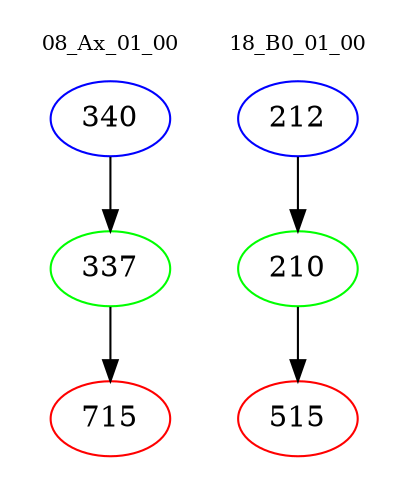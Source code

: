 digraph{
subgraph cluster_0 {
color = white
label = "08_Ax_01_00";
fontsize=10;
T0_340 [label="340", color="blue"]
T0_340 -> T0_337 [color="black"]
T0_337 [label="337", color="green"]
T0_337 -> T0_715 [color="black"]
T0_715 [label="715", color="red"]
}
subgraph cluster_1 {
color = white
label = "18_B0_01_00";
fontsize=10;
T1_212 [label="212", color="blue"]
T1_212 -> T1_210 [color="black"]
T1_210 [label="210", color="green"]
T1_210 -> T1_515 [color="black"]
T1_515 [label="515", color="red"]
}
}
